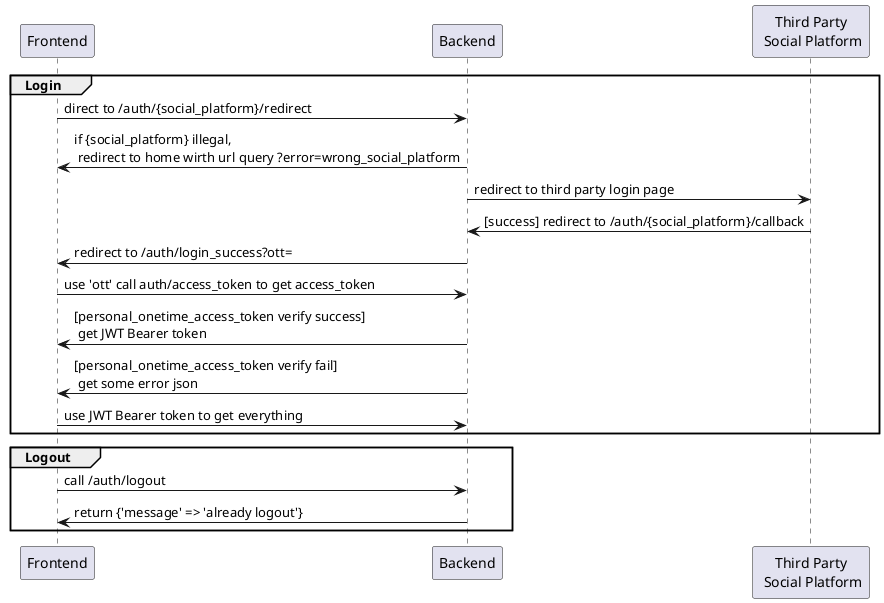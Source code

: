 @startuml

group Login
    "Frontend" -> "Backend" : direct to /auth/{social_platform}/redirect
    "Frontend" <- "Backend" : if {social_platform} illegal,\n redirect to home wirth url query ?error=wrong_social_platform

    "Backend" -> "Third Party\n Social Platform" : redirect to third party login page
    "Third Party\n Social Platform" -> Backend : [success] redirect to /auth/{social_platform}/callback

    "Backend" -> "Frontend" : redirect to /auth/login_success?ott=

    "Frontend" -> "Backend" : use 'ott' call auth/access_token to get access_token
    "Backend" -> "Frontend" : [personal_onetime_access_token verify success]\n get JWT Bearer token
    "Backend" -> "Frontend" : [personal_onetime_access_token verify fail]\n get some error json

    "Frontend" -> "Backend" : use JWT Bearer token to get everything
end

group Logout
    "Frontend" -> "Backend" : call /auth/logout
    "Backend" -> "Frontend" : return {'message' => 'already logout'}
end

'group Token expired
'    "Frontend" -> "Backend" :
'end

@enduml
